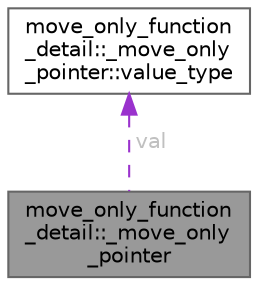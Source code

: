 digraph "move_only_function_detail::_move_only_pointer"
{
 // LATEX_PDF_SIZE
  bgcolor="transparent";
  edge [fontname=Helvetica,fontsize=10,labelfontname=Helvetica,labelfontsize=10];
  node [fontname=Helvetica,fontsize=10,shape=box,height=0.2,width=0.4];
  Node1 [id="Node000001",label="move_only_function\l_detail::_move_only\l_pointer",height=0.2,width=0.4,color="gray40", fillcolor="grey60", style="filled", fontcolor="black",tooltip=" "];
  Node2 -> Node1 [id="edge1_Node000001_Node000002",dir="back",color="darkorchid3",style="dashed",tooltip=" ",label=" val",fontcolor="grey" ];
  Node2 [id="Node000002",label="move_only_function\l_detail::_move_only\l_pointer::value_type",height=0.2,width=0.4,color="gray40", fillcolor="white", style="filled",URL="$unionmove__only__function__detail_1_1__move__only__pointer_1_1value__type.html",tooltip=" "];
}
